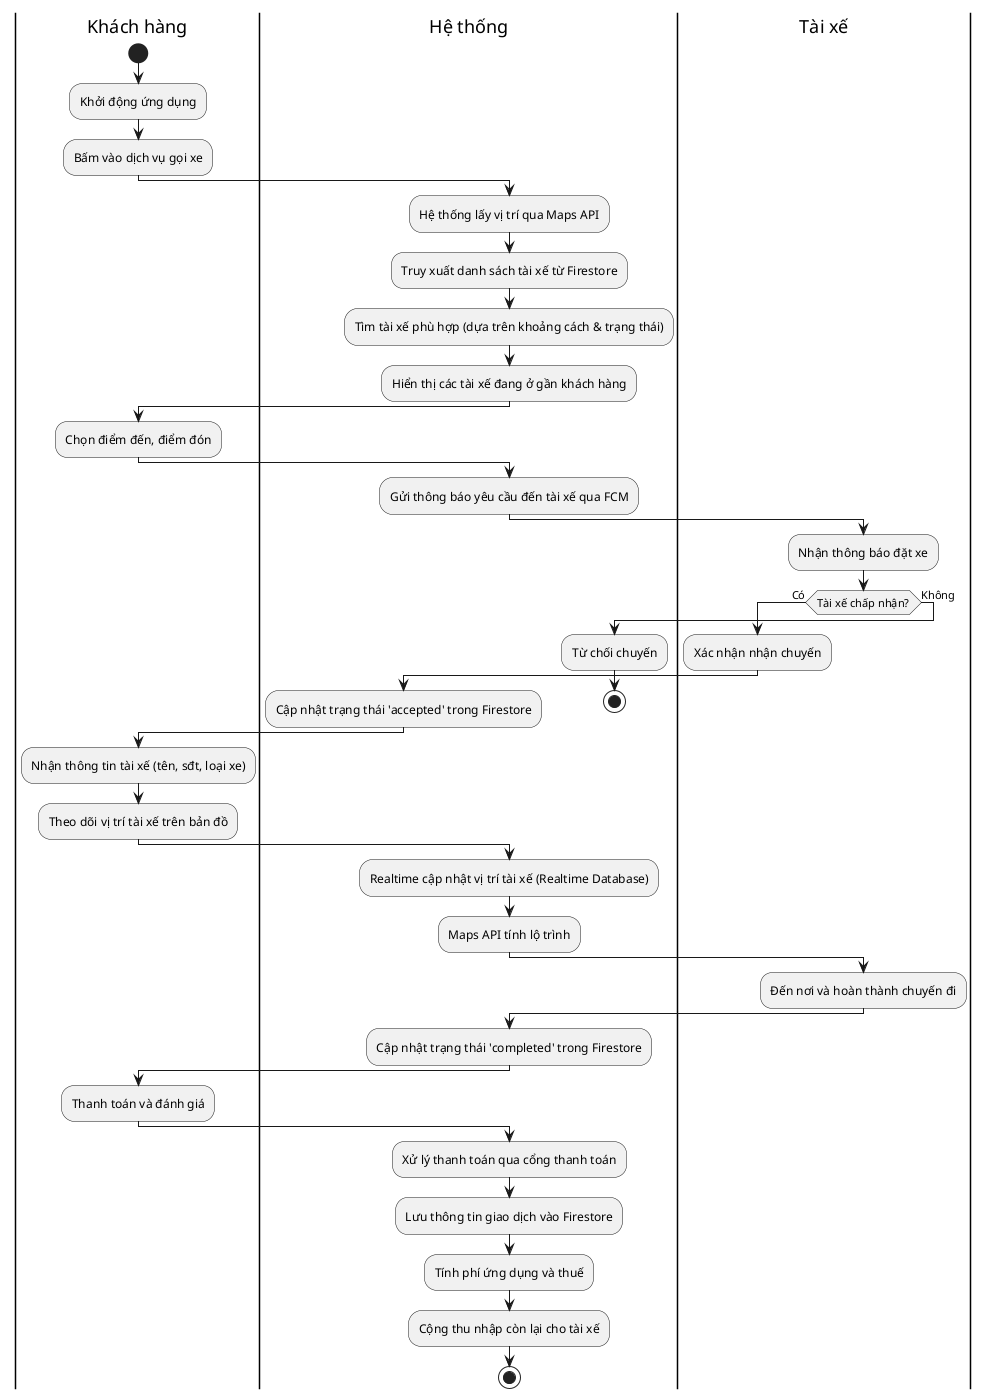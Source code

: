 @startuml Hailing-activity

|Khách hàng|
start
:Khởi động ứng dụng;
:Bấm vào dịch vụ gọi xe;

|Hệ thống|
:Hệ thống lấy vị trí qua Maps API;
:Truy xuất danh sách tài xế từ Firestore;
:Tìm tài xế phù hợp (dựa trên khoảng cách & trạng thái);
:Hiển thị các tài xế đang ở gần khách hàng;

|Khách hàng|
:Chọn điểm đến, điểm đón;

|Hệ thống|
:Gửi thông báo yêu cầu đến tài xế qua FCM;

|Tài xế|
:Nhận thông báo đặt xe;
if (Tài xế chấp nhận?) then (Có)
  :Xác nhận nhận chuyến;
|Hệ thống|
  :Cập nhật trạng thái 'accepted' trong Firestore;
else (Không)
  :Từ chối chuyến;
  |Hệ thống|

  stop
endif

|Khách hàng|
:Nhận thông tin tài xế (tên, sđt, loại xe);
:Theo dõi vị trí tài xế trên bản đồ;

|Hệ thống|
:Realtime cập nhật vị trí tài xế (Realtime Database);
:Maps API tính lộ trình;

|Tài xế|
:Đến nơi và hoàn thành chuyến đi;

|Hệ thống|
:Cập nhật trạng thái 'completed' trong Firestore;

|Khách hàng|
:Thanh toán và đánh giá;

|Hệ thống|
:Xử lý thanh toán qua cổng thanh toán;
:Lưu thông tin giao dịch vào Firestore;
:Tính phí ứng dụng và thuế;
:Cộng thu nhập còn lại cho tài xế;
stop
@enduml
